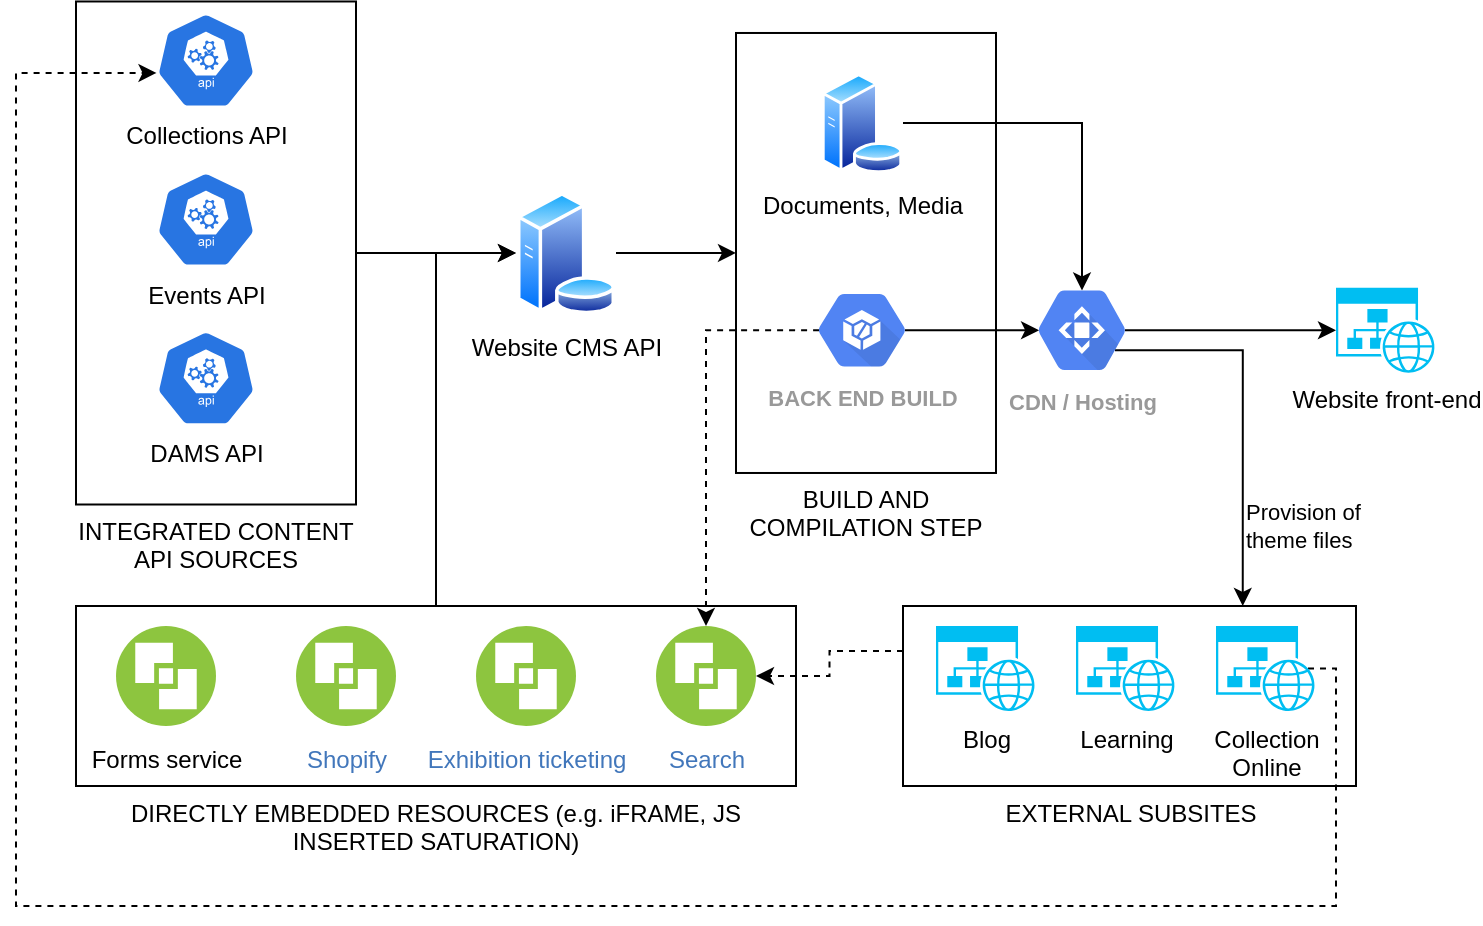 <mxfile version="14.6.12" type="github">
  <diagram id="vnMrFaDvKE492iowfAbj" name="Page-1">
    <mxGraphModel dx="1350" dy="820" grid="1" gridSize="10" guides="1" tooltips="1" connect="1" arrows="1" fold="1" page="1" pageScale="1" pageWidth="850" pageHeight="1100" math="0" shadow="0">
      <root>
        <mxCell id="0" />
        <mxCell id="1" parent="0" />
        <mxCell id="wc5gmVI3BH3T4AAdOtBJ-31" style="edgeStyle=orthogonalEdgeStyle;rounded=0;orthogonalLoop=1;jettySize=auto;html=1;exitX=0.5;exitY=0;exitDx=0;exitDy=0;entryX=0;entryY=0.5;entryDx=0;entryDy=0;" edge="1" parent="1" source="wc5gmVI3BH3T4AAdOtBJ-29" target="wc5gmVI3BH3T4AAdOtBJ-3">
          <mxGeometry relative="1" as="geometry">
            <Array as="points">
              <mxPoint x="320" y="390" />
              <mxPoint x="320" y="214" />
            </Array>
          </mxGeometry>
        </mxCell>
        <mxCell id="wc5gmVI3BH3T4AAdOtBJ-29" value="DIRECTLY EMBEDDED RESOURCES (e.g. iFRAME, JS INSERTED SATURATION)" style="rounded=0;whiteSpace=wrap;html=1;labelPosition=center;verticalLabelPosition=bottom;align=center;verticalAlign=top;" vertex="1" parent="1">
          <mxGeometry x="140" y="390" width="360" height="90" as="geometry" />
        </mxCell>
        <mxCell id="wc5gmVI3BH3T4AAdOtBJ-28" style="edgeStyle=orthogonalEdgeStyle;rounded=0;orthogonalLoop=1;jettySize=auto;html=1;exitX=1;exitY=0.5;exitDx=0;exitDy=0;" edge="1" parent="1" source="wc5gmVI3BH3T4AAdOtBJ-27" target="wc5gmVI3BH3T4AAdOtBJ-3">
          <mxGeometry relative="1" as="geometry" />
        </mxCell>
        <mxCell id="wc5gmVI3BH3T4AAdOtBJ-27" value="INTEGRATED CONTENT API SOURCES" style="rounded=0;whiteSpace=wrap;html=1;labelPosition=center;verticalLabelPosition=bottom;align=center;verticalAlign=top;" vertex="1" parent="1">
          <mxGeometry x="140" y="87.74" width="140" height="251.51" as="geometry" />
        </mxCell>
        <mxCell id="wc5gmVI3BH3T4AAdOtBJ-16" value="BUILD AND COMPILATION STEP" style="rounded=0;whiteSpace=wrap;html=1;labelPosition=center;verticalLabelPosition=bottom;align=center;verticalAlign=top;" vertex="1" parent="1">
          <mxGeometry x="470" y="103.49" width="130" height="220" as="geometry" />
        </mxCell>
        <mxCell id="wc5gmVI3BH3T4AAdOtBJ-1" value="Website front-end" style="verticalLabelPosition=bottom;html=1;verticalAlign=top;align=center;strokeColor=none;fillColor=#00BEF2;shape=mxgraph.azure.website_generic;pointerEvents=1;" vertex="1" parent="1">
          <mxGeometry x="770" y="230.87" width="50" height="42.5" as="geometry" />
        </mxCell>
        <mxCell id="wc5gmVI3BH3T4AAdOtBJ-15" style="edgeStyle=orthogonalEdgeStyle;rounded=0;orthogonalLoop=1;jettySize=auto;html=1;exitX=1;exitY=0.5;exitDx=0;exitDy=0;entryX=0.5;entryY=0.16;entryDx=0;entryDy=0;entryPerimeter=0;" edge="1" parent="1" source="wc5gmVI3BH3T4AAdOtBJ-2" target="wc5gmVI3BH3T4AAdOtBJ-11">
          <mxGeometry relative="1" as="geometry" />
        </mxCell>
        <mxCell id="wc5gmVI3BH3T4AAdOtBJ-2" value="Documents, Media" style="aspect=fixed;perimeter=ellipsePerimeter;html=1;align=center;shadow=0;dashed=0;spacingTop=3;image;image=img/lib/active_directory/database_server.svg;" vertex="1" parent="1">
          <mxGeometry x="512.5" y="123.49" width="41" height="50" as="geometry" />
        </mxCell>
        <mxCell id="wc5gmVI3BH3T4AAdOtBJ-21" style="edgeStyle=orthogonalEdgeStyle;rounded=0;orthogonalLoop=1;jettySize=auto;html=1;exitX=1;exitY=0.5;exitDx=0;exitDy=0;entryX=0;entryY=0.5;entryDx=0;entryDy=0;" edge="1" parent="1" source="wc5gmVI3BH3T4AAdOtBJ-3" target="wc5gmVI3BH3T4AAdOtBJ-16">
          <mxGeometry relative="1" as="geometry" />
        </mxCell>
        <mxCell id="wc5gmVI3BH3T4AAdOtBJ-38" style="edgeStyle=orthogonalEdgeStyle;rounded=0;orthogonalLoop=1;jettySize=auto;html=1;exitX=0.175;exitY=0.5;exitDx=0;exitDy=0;entryX=0.5;entryY=0;entryDx=0;entryDy=0;dashed=1;exitPerimeter=0;" edge="1" parent="1" source="wc5gmVI3BH3T4AAdOtBJ-9" target="wc5gmVI3BH3T4AAdOtBJ-36">
          <mxGeometry relative="1" as="geometry" />
        </mxCell>
        <mxCell id="wc5gmVI3BH3T4AAdOtBJ-3" value="Website CMS API" style="aspect=fixed;perimeter=ellipsePerimeter;html=1;align=center;shadow=0;dashed=0;spacingTop=3;image;image=img/lib/active_directory/database_server.svg;" vertex="1" parent="1">
          <mxGeometry x="360" y="183" width="50" height="60.98" as="geometry" />
        </mxCell>
        <mxCell id="wc5gmVI3BH3T4AAdOtBJ-4" value="Collections API" style="html=1;dashed=0;whitespace=wrap;fillColor=#2875E2;strokeColor=#ffffff;points=[[0.005,0.63,0],[0.1,0.2,0],[0.9,0.2,0],[0.5,0,0],[0.995,0.63,0],[0.72,0.99,0],[0.5,1,0],[0.28,0.99,0]];shape=mxgraph.kubernetes.icon;prIcon=api;labelPosition=center;verticalLabelPosition=bottom;align=center;verticalAlign=top;" vertex="1" parent="1">
          <mxGeometry x="180" y="93.23" width="50" height="48" as="geometry" />
        </mxCell>
        <mxCell id="wc5gmVI3BH3T4AAdOtBJ-5" value="Events API" style="html=1;dashed=0;whitespace=wrap;fillColor=#2875E2;strokeColor=#ffffff;points=[[0.005,0.63,0],[0.1,0.2,0],[0.9,0.2,0],[0.5,0,0],[0.995,0.63,0],[0.72,0.99,0],[0.5,1,0],[0.28,0.99,0]];shape=mxgraph.kubernetes.icon;prIcon=api;labelPosition=center;verticalLabelPosition=bottom;align=center;verticalAlign=top;" vertex="1" parent="1">
          <mxGeometry x="180" y="172.74" width="50" height="48" as="geometry" />
        </mxCell>
        <mxCell id="wc5gmVI3BH3T4AAdOtBJ-12" style="edgeStyle=orthogonalEdgeStyle;rounded=0;orthogonalLoop=1;jettySize=auto;html=1;exitX=0.825;exitY=0.5;exitDx=0;exitDy=0;exitPerimeter=0;entryX=0.175;entryY=0.5;entryDx=0;entryDy=0;entryPerimeter=0;" edge="1" parent="1" source="wc5gmVI3BH3T4AAdOtBJ-9" target="wc5gmVI3BH3T4AAdOtBJ-11">
          <mxGeometry relative="1" as="geometry" />
        </mxCell>
        <mxCell id="wc5gmVI3BH3T4AAdOtBJ-9" value="BACK END BUILD" style="html=1;fillColor=#5184F3;strokeColor=none;verticalAlign=top;labelPosition=center;verticalLabelPosition=bottom;align=center;spacingTop=-6;fontSize=11;fontStyle=1;fontColor=#999999;shape=mxgraph.gcp2.hexIcon;prIcon=container_builder" vertex="1" parent="1">
          <mxGeometry x="500" y="225.49" width="66" height="53.25" as="geometry" />
        </mxCell>
        <mxCell id="wc5gmVI3BH3T4AAdOtBJ-13" style="edgeStyle=orthogonalEdgeStyle;rounded=0;orthogonalLoop=1;jettySize=auto;html=1;exitX=0.825;exitY=0.5;exitDx=0;exitDy=0;exitPerimeter=0;entryX=0;entryY=0.5;entryDx=0;entryDy=0;entryPerimeter=0;" edge="1" parent="1" source="wc5gmVI3BH3T4AAdOtBJ-11" target="wc5gmVI3BH3T4AAdOtBJ-1">
          <mxGeometry relative="1" as="geometry" />
        </mxCell>
        <mxCell id="wc5gmVI3BH3T4AAdOtBJ-46" value="&lt;div&gt;Provision of &lt;br&gt;&lt;/div&gt;&lt;div&gt;theme files&lt;/div&gt;" style="edgeStyle=orthogonalEdgeStyle;rounded=0;orthogonalLoop=1;jettySize=auto;html=1;exitX=0.75;exitY=0.67;exitDx=0;exitDy=0;exitPerimeter=0;entryX=0.75;entryY=0;entryDx=0;entryDy=0;labelPosition=right;verticalLabelPosition=middle;align=left;verticalAlign=middle;" edge="1" parent="1" source="wc5gmVI3BH3T4AAdOtBJ-11" target="wc5gmVI3BH3T4AAdOtBJ-39">
          <mxGeometry x="0.583" relative="1" as="geometry">
            <Array as="points">
              <mxPoint x="723" y="262" />
            </Array>
            <mxPoint as="offset" />
          </mxGeometry>
        </mxCell>
        <mxCell id="wc5gmVI3BH3T4AAdOtBJ-11" value="CDN / Hosting" style="html=1;fillColor=#5184F3;strokeColor=none;verticalAlign=top;labelPosition=center;verticalLabelPosition=bottom;align=center;spacingTop=-6;fontSize=11;fontStyle=1;fontColor=#999999;shape=mxgraph.gcp2.hexIcon;prIcon=cloud_cdn" vertex="1" parent="1">
          <mxGeometry x="610" y="222.87" width="66" height="58.5" as="geometry" />
        </mxCell>
        <mxCell id="wc5gmVI3BH3T4AAdOtBJ-20" value="DAMS API" style="html=1;dashed=0;whitespace=wrap;fillColor=#2875E2;strokeColor=#ffffff;points=[[0.005,0.63,0],[0.1,0.2,0],[0.9,0.2,0],[0.5,0,0],[0.995,0.63,0],[0.72,0.99,0],[0.5,1,0],[0.28,0.99,0]];shape=mxgraph.kubernetes.icon;prIcon=api;labelPosition=center;verticalLabelPosition=bottom;align=center;verticalAlign=top;" vertex="1" parent="1">
          <mxGeometry x="180" y="252.12" width="50" height="48" as="geometry" />
        </mxCell>
        <mxCell id="wc5gmVI3BH3T4AAdOtBJ-32" value="&lt;font color=&quot;#000000&quot;&gt;Forms service&lt;/font&gt;" style="aspect=fixed;perimeter=ellipsePerimeter;html=1;align=center;shadow=0;dashed=0;fontColor=#4277BB;labelBackgroundColor=#ffffff;fontSize=12;spacingTop=3;image;image=img/lib/ibm/vpc/DirectLink.svg;" vertex="1" parent="1">
          <mxGeometry x="160" y="400" width="50" height="50" as="geometry" />
        </mxCell>
        <mxCell id="wc5gmVI3BH3T4AAdOtBJ-34" value="Shopify" style="aspect=fixed;perimeter=ellipsePerimeter;html=1;align=center;shadow=0;dashed=0;fontColor=#4277BB;labelBackgroundColor=#ffffff;fontSize=12;spacingTop=3;image;image=img/lib/ibm/vpc/DirectLink.svg;" vertex="1" parent="1">
          <mxGeometry x="250" y="400" width="50" height="50" as="geometry" />
        </mxCell>
        <mxCell id="wc5gmVI3BH3T4AAdOtBJ-35" value="Exhibition ticketing" style="aspect=fixed;perimeter=ellipsePerimeter;html=1;align=center;shadow=0;dashed=0;fontColor=#4277BB;labelBackgroundColor=#ffffff;fontSize=12;spacingTop=3;image;image=img/lib/ibm/vpc/DirectLink.svg;" vertex="1" parent="1">
          <mxGeometry x="340" y="400" width="50" height="50" as="geometry" />
        </mxCell>
        <mxCell id="wc5gmVI3BH3T4AAdOtBJ-36" value="Search" style="aspect=fixed;perimeter=ellipsePerimeter;html=1;align=center;shadow=0;dashed=0;fontColor=#4277BB;labelBackgroundColor=#ffffff;fontSize=12;spacingTop=3;image;image=img/lib/ibm/vpc/DirectLink.svg;" vertex="1" parent="1">
          <mxGeometry x="430" y="400" width="50" height="50" as="geometry" />
        </mxCell>
        <mxCell id="wc5gmVI3BH3T4AAdOtBJ-45" style="edgeStyle=orthogonalEdgeStyle;rounded=0;orthogonalLoop=1;jettySize=auto;html=1;exitX=0;exitY=0.25;exitDx=0;exitDy=0;dashed=1;" edge="1" parent="1" source="wc5gmVI3BH3T4AAdOtBJ-39" target="wc5gmVI3BH3T4AAdOtBJ-36">
          <mxGeometry relative="1" as="geometry" />
        </mxCell>
        <mxCell id="wc5gmVI3BH3T4AAdOtBJ-39" value="EXTERNAL SUBSITES" style="rounded=0;whiteSpace=wrap;html=1;labelPosition=center;verticalLabelPosition=bottom;align=center;verticalAlign=top;" vertex="1" parent="1">
          <mxGeometry x="553.5" y="390" width="226.5" height="90" as="geometry" />
        </mxCell>
        <mxCell id="wc5gmVI3BH3T4AAdOtBJ-41" value="Blog" style="verticalLabelPosition=bottom;html=1;verticalAlign=top;align=center;strokeColor=none;fillColor=#00BEF2;shape=mxgraph.azure.website_generic;pointerEvents=1;" vertex="1" parent="1">
          <mxGeometry x="570" y="400" width="50" height="42.5" as="geometry" />
        </mxCell>
        <mxCell id="wc5gmVI3BH3T4AAdOtBJ-42" value="Learning" style="verticalLabelPosition=bottom;html=1;verticalAlign=top;align=center;strokeColor=none;fillColor=#00BEF2;shape=mxgraph.azure.website_generic;pointerEvents=1;" vertex="1" parent="1">
          <mxGeometry x="640" y="400" width="50" height="42.5" as="geometry" />
        </mxCell>
        <mxCell id="wc5gmVI3BH3T4AAdOtBJ-44" style="edgeStyle=orthogonalEdgeStyle;rounded=0;orthogonalLoop=1;jettySize=auto;html=1;exitX=0.92;exitY=0.5;exitDx=0;exitDy=0;exitPerimeter=0;entryX=0.005;entryY=0.63;entryDx=0;entryDy=0;entryPerimeter=0;dashed=1;" edge="1" parent="1" source="wc5gmVI3BH3T4AAdOtBJ-43" target="wc5gmVI3BH3T4AAdOtBJ-4">
          <mxGeometry relative="1" as="geometry">
            <Array as="points">
              <mxPoint x="770" y="421" />
              <mxPoint x="770" y="540" />
              <mxPoint x="110" y="540" />
              <mxPoint x="110" y="124" />
            </Array>
          </mxGeometry>
        </mxCell>
        <mxCell id="wc5gmVI3BH3T4AAdOtBJ-43" value="&lt;div&gt;Collection&lt;/div&gt;&lt;div&gt;Online&lt;/div&gt;" style="verticalLabelPosition=bottom;html=1;verticalAlign=top;align=center;strokeColor=none;fillColor=#00BEF2;shape=mxgraph.azure.website_generic;pointerEvents=1;" vertex="1" parent="1">
          <mxGeometry x="710" y="400" width="50" height="42.5" as="geometry" />
        </mxCell>
      </root>
    </mxGraphModel>
  </diagram>
</mxfile>
